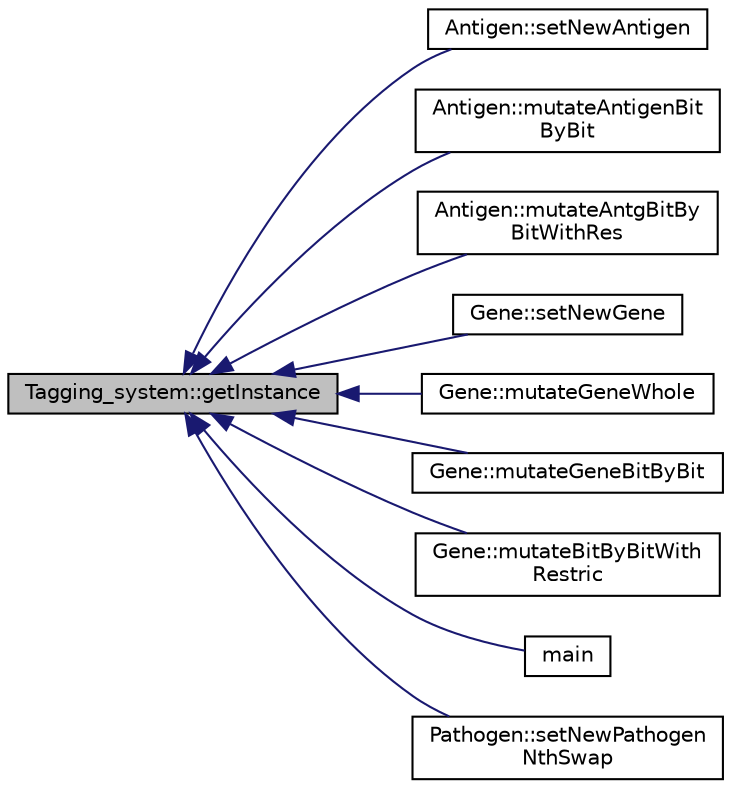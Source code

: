 digraph "Tagging_system::getInstance"
{
  edge [fontname="Helvetica",fontsize="10",labelfontname="Helvetica",labelfontsize="10"];
  node [fontname="Helvetica",fontsize="10",shape=record];
  rankdir="LR";
  Node1 [label="Tagging_system::getInstance",height=0.2,width=0.4,color="black", fillcolor="grey75", style="filled", fontcolor="black"];
  Node1 -> Node2 [dir="back",color="midnightblue",fontsize="10",style="solid",fontname="Helvetica"];
  Node2 [label="Antigen::setNewAntigen",height=0.2,width=0.4,color="black", fillcolor="white", style="filled",URL="$class_antigen.html#a91e70bf2cd04f672230167dda902e328",tooltip="Core method. Sets a new antigen filling it with a random bits. "];
  Node1 -> Node3 [dir="back",color="midnightblue",fontsize="10",style="solid",fontname="Helvetica"];
  Node3 [label="Antigen::mutateAntigenBit\lByBit",height=0.2,width=0.4,color="black", fillcolor="white", style="filled",URL="$class_antigen.html#a0b79dbd3882846ca3a1d9bf23dfa6438",tooltip="Core method. Mutates antigen one bit by one bit. "];
  Node1 -> Node4 [dir="back",color="midnightblue",fontsize="10",style="solid",fontname="Helvetica"];
  Node4 [label="Antigen::mutateAntgBitBy\lBitWithRes",height=0.2,width=0.4,color="black", fillcolor="white", style="filled",URL="$class_antigen.html#a6edb2d08312947e1c01d28cf659a564f",tooltip="Core method. Mutates antigen one bit by one bit but leaves predefined positions on the antigen intact..."];
  Node1 -> Node5 [dir="back",color="midnightblue",fontsize="10",style="solid",fontname="Helvetica"];
  Node5 [label="Gene::setNewGene",height=0.2,width=0.4,color="black", fillcolor="white", style="filled",URL="$class_gene.html#adc0af7621bf0619648408824a495399e",tooltip="Core method. Sets a new gene filling it with a random bit-string of a given length. "];
  Node1 -> Node6 [dir="back",color="midnightblue",fontsize="10",style="solid",fontname="Helvetica"];
  Node6 [label="Gene::mutateGeneWhole",height=0.2,width=0.4,color="black", fillcolor="white", style="filled",URL="$class_gene.html#a625cc7e2a230d7e9594da553aed60c17",tooltip="Core method. Mutates a gene by overwriting a whole new bit-string. "];
  Node1 -> Node7 [dir="back",color="midnightblue",fontsize="10",style="solid",fontname="Helvetica"];
  Node7 [label="Gene::mutateGeneBitByBit",height=0.2,width=0.4,color="black", fillcolor="white", style="filled",URL="$class_gene.html#a9179fd84199c114a1e8bcea73ae22c36",tooltip="Core method. Iterates through a gene sequence and (if selected so) flips the value of a single bit to..."];
  Node1 -> Node8 [dir="back",color="midnightblue",fontsize="10",style="solid",fontname="Helvetica"];
  Node8 [label="Gene::mutateBitByBitWith\lRestric",height=0.2,width=0.4,color="black", fillcolor="white", style="filled",URL="$class_gene.html#ad4963d64c6b4b577809eda633e1221ef",tooltip="Core method. Iterates through a gene sequence and (if selected so) flips the value of a single bit to..."];
  Node1 -> Node9 [dir="back",color="midnightblue",fontsize="10",style="solid",fontname="Helvetica"];
  Node9 [label="main",height=0.2,width=0.4,color="black", fillcolor="white", style="filled",URL="$main_8cpp.html#a3c04138a5bfe5d72780bb7e82a18e627",tooltip="The main function. Things are happening here. "];
  Node1 -> Node10 [dir="back",color="midnightblue",fontsize="10",style="solid",fontname="Helvetica"];
  Node10 [label="Pathogen::setNewPathogen\lNthSwap",height=0.2,width=0.4,color="black", fillcolor="white", style="filled",URL="$class_pathogen.html#a1a0df315f356202edeff4825c259dec2",tooltip="Core method. Sets a new Pathogen object with pre-defined antigen. "];
}
